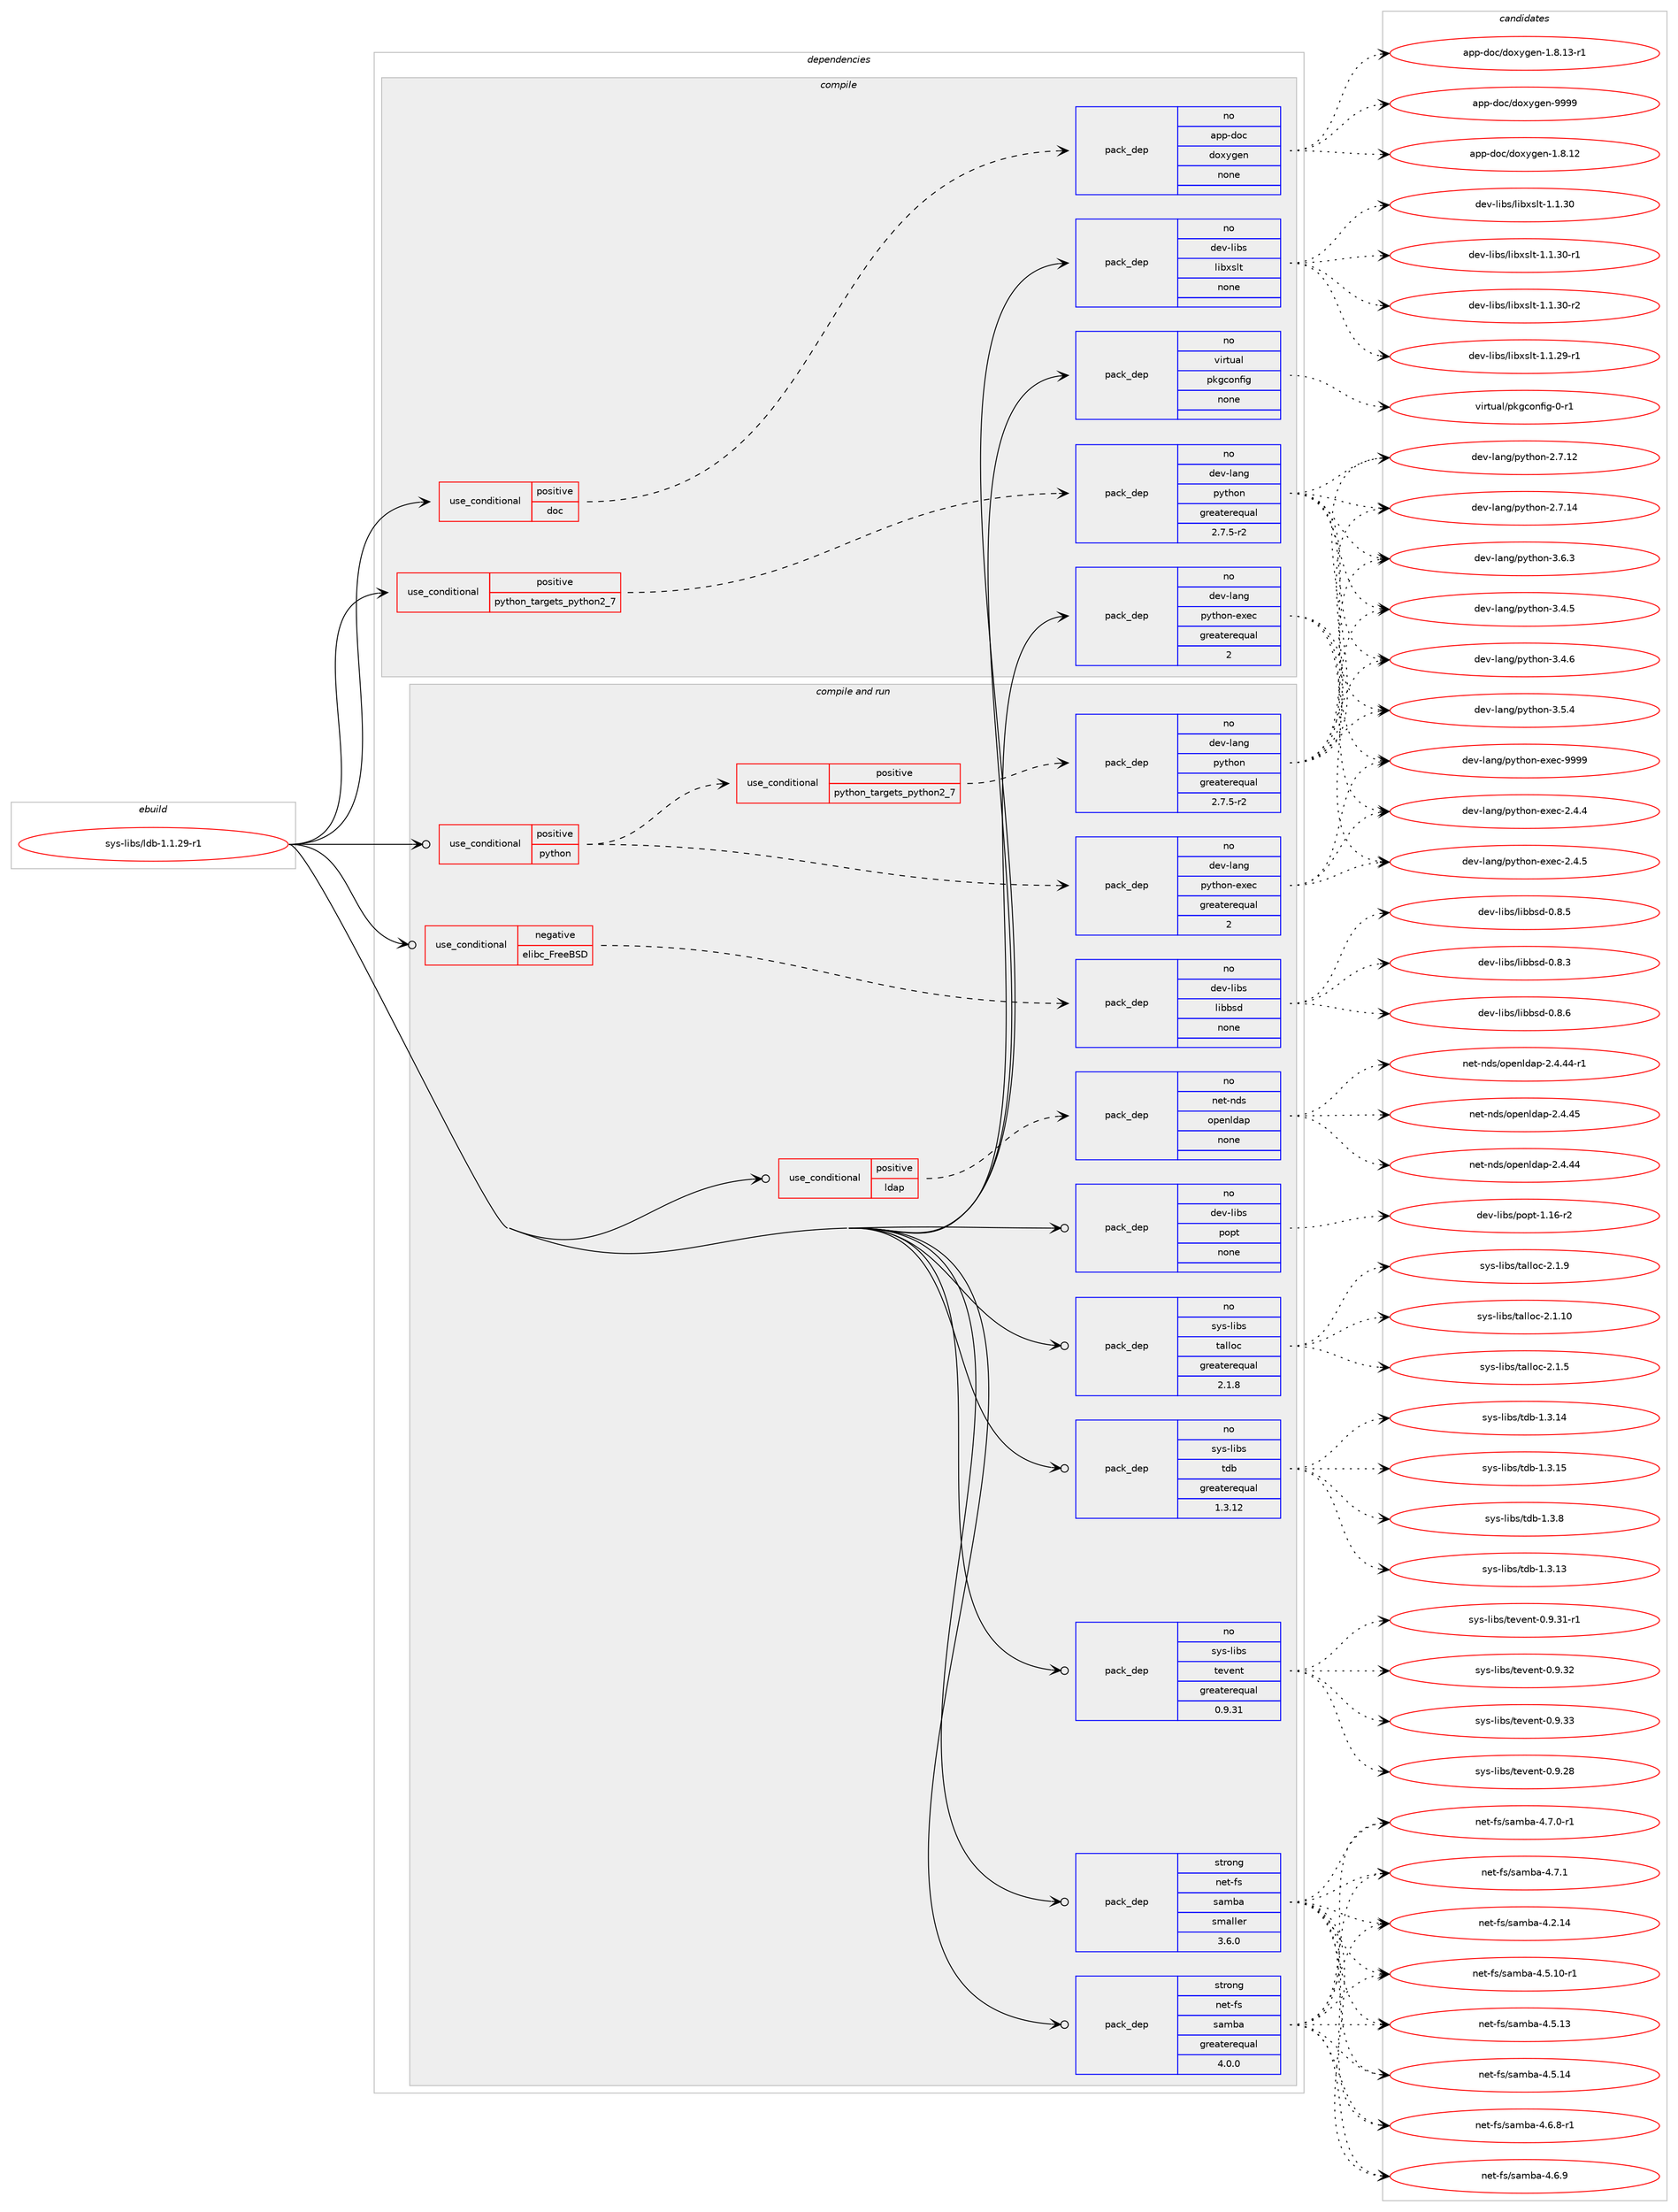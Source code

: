 digraph prolog {

# *************
# Graph options
# *************

newrank=true;
concentrate=true;
compound=true;
graph [rankdir=LR,fontname=Helvetica,fontsize=10,ranksep=1.5];#, ranksep=2.5, nodesep=0.2];
edge  [arrowhead=vee];
node  [fontname=Helvetica,fontsize=10];

# **********
# The ebuild
# **********

subgraph cluster_leftcol {
color=gray;
rank=same;
label=<<i>ebuild</i>>;
id [label="sys-libs/ldb-1.1.29-r1", color=red, width=4, href="../sys-libs/ldb-1.1.29-r1.svg"];
}

# ****************
# The dependencies
# ****************

subgraph cluster_midcol {
color=gray;
label=<<i>dependencies</i>>;
subgraph cluster_compile {
fillcolor="#eeeeee";
style=filled;
label=<<i>compile</i>>;
subgraph cond118203 {
dependency494502 [label=<<TABLE BORDER="0" CELLBORDER="1" CELLSPACING="0" CELLPADDING="4"><TR><TD ROWSPAN="3" CELLPADDING="10">use_conditional</TD></TR><TR><TD>positive</TD></TR><TR><TD>doc</TD></TR></TABLE>>, shape=none, color=red];
subgraph pack367575 {
dependency494503 [label=<<TABLE BORDER="0" CELLBORDER="1" CELLSPACING="0" CELLPADDING="4" WIDTH="220"><TR><TD ROWSPAN="6" CELLPADDING="30">pack_dep</TD></TR><TR><TD WIDTH="110">no</TD></TR><TR><TD>app-doc</TD></TR><TR><TD>doxygen</TD></TR><TR><TD>none</TD></TR><TR><TD></TD></TR></TABLE>>, shape=none, color=blue];
}
dependency494502:e -> dependency494503:w [weight=20,style="dashed",arrowhead="vee"];
}
id:e -> dependency494502:w [weight=20,style="solid",arrowhead="vee"];
subgraph cond118204 {
dependency494504 [label=<<TABLE BORDER="0" CELLBORDER="1" CELLSPACING="0" CELLPADDING="4"><TR><TD ROWSPAN="3" CELLPADDING="10">use_conditional</TD></TR><TR><TD>positive</TD></TR><TR><TD>python_targets_python2_7</TD></TR></TABLE>>, shape=none, color=red];
subgraph pack367576 {
dependency494505 [label=<<TABLE BORDER="0" CELLBORDER="1" CELLSPACING="0" CELLPADDING="4" WIDTH="220"><TR><TD ROWSPAN="6" CELLPADDING="30">pack_dep</TD></TR><TR><TD WIDTH="110">no</TD></TR><TR><TD>dev-lang</TD></TR><TR><TD>python</TD></TR><TR><TD>greaterequal</TD></TR><TR><TD>2.7.5-r2</TD></TR></TABLE>>, shape=none, color=blue];
}
dependency494504:e -> dependency494505:w [weight=20,style="dashed",arrowhead="vee"];
}
id:e -> dependency494504:w [weight=20,style="solid",arrowhead="vee"];
subgraph pack367577 {
dependency494506 [label=<<TABLE BORDER="0" CELLBORDER="1" CELLSPACING="0" CELLPADDING="4" WIDTH="220"><TR><TD ROWSPAN="6" CELLPADDING="30">pack_dep</TD></TR><TR><TD WIDTH="110">no</TD></TR><TR><TD>dev-lang</TD></TR><TR><TD>python-exec</TD></TR><TR><TD>greaterequal</TD></TR><TR><TD>2</TD></TR></TABLE>>, shape=none, color=blue];
}
id:e -> dependency494506:w [weight=20,style="solid",arrowhead="vee"];
subgraph pack367578 {
dependency494507 [label=<<TABLE BORDER="0" CELLBORDER="1" CELLSPACING="0" CELLPADDING="4" WIDTH="220"><TR><TD ROWSPAN="6" CELLPADDING="30">pack_dep</TD></TR><TR><TD WIDTH="110">no</TD></TR><TR><TD>dev-libs</TD></TR><TR><TD>libxslt</TD></TR><TR><TD>none</TD></TR><TR><TD></TD></TR></TABLE>>, shape=none, color=blue];
}
id:e -> dependency494507:w [weight=20,style="solid",arrowhead="vee"];
subgraph pack367579 {
dependency494508 [label=<<TABLE BORDER="0" CELLBORDER="1" CELLSPACING="0" CELLPADDING="4" WIDTH="220"><TR><TD ROWSPAN="6" CELLPADDING="30">pack_dep</TD></TR><TR><TD WIDTH="110">no</TD></TR><TR><TD>virtual</TD></TR><TR><TD>pkgconfig</TD></TR><TR><TD>none</TD></TR><TR><TD></TD></TR></TABLE>>, shape=none, color=blue];
}
id:e -> dependency494508:w [weight=20,style="solid",arrowhead="vee"];
}
subgraph cluster_compileandrun {
fillcolor="#eeeeee";
style=filled;
label=<<i>compile and run</i>>;
subgraph cond118205 {
dependency494509 [label=<<TABLE BORDER="0" CELLBORDER="1" CELLSPACING="0" CELLPADDING="4"><TR><TD ROWSPAN="3" CELLPADDING="10">use_conditional</TD></TR><TR><TD>negative</TD></TR><TR><TD>elibc_FreeBSD</TD></TR></TABLE>>, shape=none, color=red];
subgraph pack367580 {
dependency494510 [label=<<TABLE BORDER="0" CELLBORDER="1" CELLSPACING="0" CELLPADDING="4" WIDTH="220"><TR><TD ROWSPAN="6" CELLPADDING="30">pack_dep</TD></TR><TR><TD WIDTH="110">no</TD></TR><TR><TD>dev-libs</TD></TR><TR><TD>libbsd</TD></TR><TR><TD>none</TD></TR><TR><TD></TD></TR></TABLE>>, shape=none, color=blue];
}
dependency494509:e -> dependency494510:w [weight=20,style="dashed",arrowhead="vee"];
}
id:e -> dependency494509:w [weight=20,style="solid",arrowhead="odotvee"];
subgraph cond118206 {
dependency494511 [label=<<TABLE BORDER="0" CELLBORDER="1" CELLSPACING="0" CELLPADDING="4"><TR><TD ROWSPAN="3" CELLPADDING="10">use_conditional</TD></TR><TR><TD>positive</TD></TR><TR><TD>ldap</TD></TR></TABLE>>, shape=none, color=red];
subgraph pack367581 {
dependency494512 [label=<<TABLE BORDER="0" CELLBORDER="1" CELLSPACING="0" CELLPADDING="4" WIDTH="220"><TR><TD ROWSPAN="6" CELLPADDING="30">pack_dep</TD></TR><TR><TD WIDTH="110">no</TD></TR><TR><TD>net-nds</TD></TR><TR><TD>openldap</TD></TR><TR><TD>none</TD></TR><TR><TD></TD></TR></TABLE>>, shape=none, color=blue];
}
dependency494511:e -> dependency494512:w [weight=20,style="dashed",arrowhead="vee"];
}
id:e -> dependency494511:w [weight=20,style="solid",arrowhead="odotvee"];
subgraph cond118207 {
dependency494513 [label=<<TABLE BORDER="0" CELLBORDER="1" CELLSPACING="0" CELLPADDING="4"><TR><TD ROWSPAN="3" CELLPADDING="10">use_conditional</TD></TR><TR><TD>positive</TD></TR><TR><TD>python</TD></TR></TABLE>>, shape=none, color=red];
subgraph cond118208 {
dependency494514 [label=<<TABLE BORDER="0" CELLBORDER="1" CELLSPACING="0" CELLPADDING="4"><TR><TD ROWSPAN="3" CELLPADDING="10">use_conditional</TD></TR><TR><TD>positive</TD></TR><TR><TD>python_targets_python2_7</TD></TR></TABLE>>, shape=none, color=red];
subgraph pack367582 {
dependency494515 [label=<<TABLE BORDER="0" CELLBORDER="1" CELLSPACING="0" CELLPADDING="4" WIDTH="220"><TR><TD ROWSPAN="6" CELLPADDING="30">pack_dep</TD></TR><TR><TD WIDTH="110">no</TD></TR><TR><TD>dev-lang</TD></TR><TR><TD>python</TD></TR><TR><TD>greaterequal</TD></TR><TR><TD>2.7.5-r2</TD></TR></TABLE>>, shape=none, color=blue];
}
dependency494514:e -> dependency494515:w [weight=20,style="dashed",arrowhead="vee"];
}
dependency494513:e -> dependency494514:w [weight=20,style="dashed",arrowhead="vee"];
subgraph pack367583 {
dependency494516 [label=<<TABLE BORDER="0" CELLBORDER="1" CELLSPACING="0" CELLPADDING="4" WIDTH="220"><TR><TD ROWSPAN="6" CELLPADDING="30">pack_dep</TD></TR><TR><TD WIDTH="110">no</TD></TR><TR><TD>dev-lang</TD></TR><TR><TD>python-exec</TD></TR><TR><TD>greaterequal</TD></TR><TR><TD>2</TD></TR></TABLE>>, shape=none, color=blue];
}
dependency494513:e -> dependency494516:w [weight=20,style="dashed",arrowhead="vee"];
}
id:e -> dependency494513:w [weight=20,style="solid",arrowhead="odotvee"];
subgraph pack367584 {
dependency494517 [label=<<TABLE BORDER="0" CELLBORDER="1" CELLSPACING="0" CELLPADDING="4" WIDTH="220"><TR><TD ROWSPAN="6" CELLPADDING="30">pack_dep</TD></TR><TR><TD WIDTH="110">no</TD></TR><TR><TD>dev-libs</TD></TR><TR><TD>popt</TD></TR><TR><TD>none</TD></TR><TR><TD></TD></TR></TABLE>>, shape=none, color=blue];
}
id:e -> dependency494517:w [weight=20,style="solid",arrowhead="odotvee"];
subgraph pack367585 {
dependency494518 [label=<<TABLE BORDER="0" CELLBORDER="1" CELLSPACING="0" CELLPADDING="4" WIDTH="220"><TR><TD ROWSPAN="6" CELLPADDING="30">pack_dep</TD></TR><TR><TD WIDTH="110">no</TD></TR><TR><TD>sys-libs</TD></TR><TR><TD>talloc</TD></TR><TR><TD>greaterequal</TD></TR><TR><TD>2.1.8</TD></TR></TABLE>>, shape=none, color=blue];
}
id:e -> dependency494518:w [weight=20,style="solid",arrowhead="odotvee"];
subgraph pack367586 {
dependency494519 [label=<<TABLE BORDER="0" CELLBORDER="1" CELLSPACING="0" CELLPADDING="4" WIDTH="220"><TR><TD ROWSPAN="6" CELLPADDING="30">pack_dep</TD></TR><TR><TD WIDTH="110">no</TD></TR><TR><TD>sys-libs</TD></TR><TR><TD>tdb</TD></TR><TR><TD>greaterequal</TD></TR><TR><TD>1.3.12</TD></TR></TABLE>>, shape=none, color=blue];
}
id:e -> dependency494519:w [weight=20,style="solid",arrowhead="odotvee"];
subgraph pack367587 {
dependency494520 [label=<<TABLE BORDER="0" CELLBORDER="1" CELLSPACING="0" CELLPADDING="4" WIDTH="220"><TR><TD ROWSPAN="6" CELLPADDING="30">pack_dep</TD></TR><TR><TD WIDTH="110">no</TD></TR><TR><TD>sys-libs</TD></TR><TR><TD>tevent</TD></TR><TR><TD>greaterequal</TD></TR><TR><TD>0.9.31</TD></TR></TABLE>>, shape=none, color=blue];
}
id:e -> dependency494520:w [weight=20,style="solid",arrowhead="odotvee"];
subgraph pack367588 {
dependency494521 [label=<<TABLE BORDER="0" CELLBORDER="1" CELLSPACING="0" CELLPADDING="4" WIDTH="220"><TR><TD ROWSPAN="6" CELLPADDING="30">pack_dep</TD></TR><TR><TD WIDTH="110">strong</TD></TR><TR><TD>net-fs</TD></TR><TR><TD>samba</TD></TR><TR><TD>greaterequal</TD></TR><TR><TD>4.0.0</TD></TR></TABLE>>, shape=none, color=blue];
}
id:e -> dependency494521:w [weight=20,style="solid",arrowhead="odotvee"];
subgraph pack367589 {
dependency494522 [label=<<TABLE BORDER="0" CELLBORDER="1" CELLSPACING="0" CELLPADDING="4" WIDTH="220"><TR><TD ROWSPAN="6" CELLPADDING="30">pack_dep</TD></TR><TR><TD WIDTH="110">strong</TD></TR><TR><TD>net-fs</TD></TR><TR><TD>samba</TD></TR><TR><TD>smaller</TD></TR><TR><TD>3.6.0</TD></TR></TABLE>>, shape=none, color=blue];
}
id:e -> dependency494522:w [weight=20,style="solid",arrowhead="odotvee"];
}
subgraph cluster_run {
fillcolor="#eeeeee";
style=filled;
label=<<i>run</i>>;
}
}

# **************
# The candidates
# **************

subgraph cluster_choices {
rank=same;
color=gray;
label=<<i>candidates</i>>;

subgraph choice367575 {
color=black;
nodesep=1;
choice9711211245100111994710011112012110310111045494656464950 [label="app-doc/doxygen-1.8.12", color=red, width=4,href="../app-doc/doxygen-1.8.12.svg"];
choice97112112451001119947100111120121103101110454946564649514511449 [label="app-doc/doxygen-1.8.13-r1", color=red, width=4,href="../app-doc/doxygen-1.8.13-r1.svg"];
choice971121124510011199471001111201211031011104557575757 [label="app-doc/doxygen-9999", color=red, width=4,href="../app-doc/doxygen-9999.svg"];
dependency494503:e -> choice9711211245100111994710011112012110310111045494656464950:w [style=dotted,weight="100"];
dependency494503:e -> choice97112112451001119947100111120121103101110454946564649514511449:w [style=dotted,weight="100"];
dependency494503:e -> choice971121124510011199471001111201211031011104557575757:w [style=dotted,weight="100"];
}
subgraph choice367576 {
color=black;
nodesep=1;
choice10010111845108971101034711212111610411111045504655464950 [label="dev-lang/python-2.7.12", color=red, width=4,href="../dev-lang/python-2.7.12.svg"];
choice10010111845108971101034711212111610411111045504655464952 [label="dev-lang/python-2.7.14", color=red, width=4,href="../dev-lang/python-2.7.14.svg"];
choice100101118451089711010347112121116104111110455146524653 [label="dev-lang/python-3.4.5", color=red, width=4,href="../dev-lang/python-3.4.5.svg"];
choice100101118451089711010347112121116104111110455146524654 [label="dev-lang/python-3.4.6", color=red, width=4,href="../dev-lang/python-3.4.6.svg"];
choice100101118451089711010347112121116104111110455146534652 [label="dev-lang/python-3.5.4", color=red, width=4,href="../dev-lang/python-3.5.4.svg"];
choice100101118451089711010347112121116104111110455146544651 [label="dev-lang/python-3.6.3", color=red, width=4,href="../dev-lang/python-3.6.3.svg"];
dependency494505:e -> choice10010111845108971101034711212111610411111045504655464950:w [style=dotted,weight="100"];
dependency494505:e -> choice10010111845108971101034711212111610411111045504655464952:w [style=dotted,weight="100"];
dependency494505:e -> choice100101118451089711010347112121116104111110455146524653:w [style=dotted,weight="100"];
dependency494505:e -> choice100101118451089711010347112121116104111110455146524654:w [style=dotted,weight="100"];
dependency494505:e -> choice100101118451089711010347112121116104111110455146534652:w [style=dotted,weight="100"];
dependency494505:e -> choice100101118451089711010347112121116104111110455146544651:w [style=dotted,weight="100"];
}
subgraph choice367577 {
color=black;
nodesep=1;
choice1001011184510897110103471121211161041111104510112010199455046524652 [label="dev-lang/python-exec-2.4.4", color=red, width=4,href="../dev-lang/python-exec-2.4.4.svg"];
choice1001011184510897110103471121211161041111104510112010199455046524653 [label="dev-lang/python-exec-2.4.5", color=red, width=4,href="../dev-lang/python-exec-2.4.5.svg"];
choice10010111845108971101034711212111610411111045101120101994557575757 [label="dev-lang/python-exec-9999", color=red, width=4,href="../dev-lang/python-exec-9999.svg"];
dependency494506:e -> choice1001011184510897110103471121211161041111104510112010199455046524652:w [style=dotted,weight="100"];
dependency494506:e -> choice1001011184510897110103471121211161041111104510112010199455046524653:w [style=dotted,weight="100"];
dependency494506:e -> choice10010111845108971101034711212111610411111045101120101994557575757:w [style=dotted,weight="100"];
}
subgraph choice367578 {
color=black;
nodesep=1;
choice10010111845108105981154710810598120115108116454946494650574511449 [label="dev-libs/libxslt-1.1.29-r1", color=red, width=4,href="../dev-libs/libxslt-1.1.29-r1.svg"];
choice1001011184510810598115471081059812011510811645494649465148 [label="dev-libs/libxslt-1.1.30", color=red, width=4,href="../dev-libs/libxslt-1.1.30.svg"];
choice10010111845108105981154710810598120115108116454946494651484511449 [label="dev-libs/libxslt-1.1.30-r1", color=red, width=4,href="../dev-libs/libxslt-1.1.30-r1.svg"];
choice10010111845108105981154710810598120115108116454946494651484511450 [label="dev-libs/libxslt-1.1.30-r2", color=red, width=4,href="../dev-libs/libxslt-1.1.30-r2.svg"];
dependency494507:e -> choice10010111845108105981154710810598120115108116454946494650574511449:w [style=dotted,weight="100"];
dependency494507:e -> choice1001011184510810598115471081059812011510811645494649465148:w [style=dotted,weight="100"];
dependency494507:e -> choice10010111845108105981154710810598120115108116454946494651484511449:w [style=dotted,weight="100"];
dependency494507:e -> choice10010111845108105981154710810598120115108116454946494651484511450:w [style=dotted,weight="100"];
}
subgraph choice367579 {
color=black;
nodesep=1;
choice11810511411611797108471121071039911111010210510345484511449 [label="virtual/pkgconfig-0-r1", color=red, width=4,href="../virtual/pkgconfig-0-r1.svg"];
dependency494508:e -> choice11810511411611797108471121071039911111010210510345484511449:w [style=dotted,weight="100"];
}
subgraph choice367580 {
color=black;
nodesep=1;
choice1001011184510810598115471081059898115100454846564651 [label="dev-libs/libbsd-0.8.3", color=red, width=4,href="../dev-libs/libbsd-0.8.3.svg"];
choice1001011184510810598115471081059898115100454846564653 [label="dev-libs/libbsd-0.8.5", color=red, width=4,href="../dev-libs/libbsd-0.8.5.svg"];
choice1001011184510810598115471081059898115100454846564654 [label="dev-libs/libbsd-0.8.6", color=red, width=4,href="../dev-libs/libbsd-0.8.6.svg"];
dependency494510:e -> choice1001011184510810598115471081059898115100454846564651:w [style=dotted,weight="100"];
dependency494510:e -> choice1001011184510810598115471081059898115100454846564653:w [style=dotted,weight="100"];
dependency494510:e -> choice1001011184510810598115471081059898115100454846564654:w [style=dotted,weight="100"];
}
subgraph choice367581 {
color=black;
nodesep=1;
choice11010111645110100115471111121011101081009711245504652465252 [label="net-nds/openldap-2.4.44", color=red, width=4,href="../net-nds/openldap-2.4.44.svg"];
choice110101116451101001154711111210111010810097112455046524652524511449 [label="net-nds/openldap-2.4.44-r1", color=red, width=4,href="../net-nds/openldap-2.4.44-r1.svg"];
choice11010111645110100115471111121011101081009711245504652465253 [label="net-nds/openldap-2.4.45", color=red, width=4,href="../net-nds/openldap-2.4.45.svg"];
dependency494512:e -> choice11010111645110100115471111121011101081009711245504652465252:w [style=dotted,weight="100"];
dependency494512:e -> choice110101116451101001154711111210111010810097112455046524652524511449:w [style=dotted,weight="100"];
dependency494512:e -> choice11010111645110100115471111121011101081009711245504652465253:w [style=dotted,weight="100"];
}
subgraph choice367582 {
color=black;
nodesep=1;
choice10010111845108971101034711212111610411111045504655464950 [label="dev-lang/python-2.7.12", color=red, width=4,href="../dev-lang/python-2.7.12.svg"];
choice10010111845108971101034711212111610411111045504655464952 [label="dev-lang/python-2.7.14", color=red, width=4,href="../dev-lang/python-2.7.14.svg"];
choice100101118451089711010347112121116104111110455146524653 [label="dev-lang/python-3.4.5", color=red, width=4,href="../dev-lang/python-3.4.5.svg"];
choice100101118451089711010347112121116104111110455146524654 [label="dev-lang/python-3.4.6", color=red, width=4,href="../dev-lang/python-3.4.6.svg"];
choice100101118451089711010347112121116104111110455146534652 [label="dev-lang/python-3.5.4", color=red, width=4,href="../dev-lang/python-3.5.4.svg"];
choice100101118451089711010347112121116104111110455146544651 [label="dev-lang/python-3.6.3", color=red, width=4,href="../dev-lang/python-3.6.3.svg"];
dependency494515:e -> choice10010111845108971101034711212111610411111045504655464950:w [style=dotted,weight="100"];
dependency494515:e -> choice10010111845108971101034711212111610411111045504655464952:w [style=dotted,weight="100"];
dependency494515:e -> choice100101118451089711010347112121116104111110455146524653:w [style=dotted,weight="100"];
dependency494515:e -> choice100101118451089711010347112121116104111110455146524654:w [style=dotted,weight="100"];
dependency494515:e -> choice100101118451089711010347112121116104111110455146534652:w [style=dotted,weight="100"];
dependency494515:e -> choice100101118451089711010347112121116104111110455146544651:w [style=dotted,weight="100"];
}
subgraph choice367583 {
color=black;
nodesep=1;
choice1001011184510897110103471121211161041111104510112010199455046524652 [label="dev-lang/python-exec-2.4.4", color=red, width=4,href="../dev-lang/python-exec-2.4.4.svg"];
choice1001011184510897110103471121211161041111104510112010199455046524653 [label="dev-lang/python-exec-2.4.5", color=red, width=4,href="../dev-lang/python-exec-2.4.5.svg"];
choice10010111845108971101034711212111610411111045101120101994557575757 [label="dev-lang/python-exec-9999", color=red, width=4,href="../dev-lang/python-exec-9999.svg"];
dependency494516:e -> choice1001011184510897110103471121211161041111104510112010199455046524652:w [style=dotted,weight="100"];
dependency494516:e -> choice1001011184510897110103471121211161041111104510112010199455046524653:w [style=dotted,weight="100"];
dependency494516:e -> choice10010111845108971101034711212111610411111045101120101994557575757:w [style=dotted,weight="100"];
}
subgraph choice367584 {
color=black;
nodesep=1;
choice10010111845108105981154711211111211645494649544511450 [label="dev-libs/popt-1.16-r2", color=red, width=4,href="../dev-libs/popt-1.16-r2.svg"];
dependency494517:e -> choice10010111845108105981154711211111211645494649544511450:w [style=dotted,weight="100"];
}
subgraph choice367585 {
color=black;
nodesep=1;
choice115121115451081059811547116971081081119945504649464948 [label="sys-libs/talloc-2.1.10", color=red, width=4,href="../sys-libs/talloc-2.1.10.svg"];
choice1151211154510810598115471169710810811199455046494653 [label="sys-libs/talloc-2.1.5", color=red, width=4,href="../sys-libs/talloc-2.1.5.svg"];
choice1151211154510810598115471169710810811199455046494657 [label="sys-libs/talloc-2.1.9", color=red, width=4,href="../sys-libs/talloc-2.1.9.svg"];
dependency494518:e -> choice115121115451081059811547116971081081119945504649464948:w [style=dotted,weight="100"];
dependency494518:e -> choice1151211154510810598115471169710810811199455046494653:w [style=dotted,weight="100"];
dependency494518:e -> choice1151211154510810598115471169710810811199455046494657:w [style=dotted,weight="100"];
}
subgraph choice367586 {
color=black;
nodesep=1;
choice1151211154510810598115471161009845494651464951 [label="sys-libs/tdb-1.3.13", color=red, width=4,href="../sys-libs/tdb-1.3.13.svg"];
choice1151211154510810598115471161009845494651464952 [label="sys-libs/tdb-1.3.14", color=red, width=4,href="../sys-libs/tdb-1.3.14.svg"];
choice1151211154510810598115471161009845494651464953 [label="sys-libs/tdb-1.3.15", color=red, width=4,href="../sys-libs/tdb-1.3.15.svg"];
choice11512111545108105981154711610098454946514656 [label="sys-libs/tdb-1.3.8", color=red, width=4,href="../sys-libs/tdb-1.3.8.svg"];
dependency494519:e -> choice1151211154510810598115471161009845494651464951:w [style=dotted,weight="100"];
dependency494519:e -> choice1151211154510810598115471161009845494651464952:w [style=dotted,weight="100"];
dependency494519:e -> choice1151211154510810598115471161009845494651464953:w [style=dotted,weight="100"];
dependency494519:e -> choice11512111545108105981154711610098454946514656:w [style=dotted,weight="100"];
}
subgraph choice367587 {
color=black;
nodesep=1;
choice11512111545108105981154711610111810111011645484657465056 [label="sys-libs/tevent-0.9.28", color=red, width=4,href="../sys-libs/tevent-0.9.28.svg"];
choice115121115451081059811547116101118101110116454846574651494511449 [label="sys-libs/tevent-0.9.31-r1", color=red, width=4,href="../sys-libs/tevent-0.9.31-r1.svg"];
choice11512111545108105981154711610111810111011645484657465150 [label="sys-libs/tevent-0.9.32", color=red, width=4,href="../sys-libs/tevent-0.9.32.svg"];
choice11512111545108105981154711610111810111011645484657465151 [label="sys-libs/tevent-0.9.33", color=red, width=4,href="../sys-libs/tevent-0.9.33.svg"];
dependency494520:e -> choice11512111545108105981154711610111810111011645484657465056:w [style=dotted,weight="100"];
dependency494520:e -> choice115121115451081059811547116101118101110116454846574651494511449:w [style=dotted,weight="100"];
dependency494520:e -> choice11512111545108105981154711610111810111011645484657465150:w [style=dotted,weight="100"];
dependency494520:e -> choice11512111545108105981154711610111810111011645484657465151:w [style=dotted,weight="100"];
}
subgraph choice367588 {
color=black;
nodesep=1;
choice110101116451021154711597109989745524650464952 [label="net-fs/samba-4.2.14", color=red, width=4,href="../net-fs/samba-4.2.14.svg"];
choice1101011164510211547115971099897455246534649484511449 [label="net-fs/samba-4.5.10-r1", color=red, width=4,href="../net-fs/samba-4.5.10-r1.svg"];
choice110101116451021154711597109989745524653464951 [label="net-fs/samba-4.5.13", color=red, width=4,href="../net-fs/samba-4.5.13.svg"];
choice110101116451021154711597109989745524653464952 [label="net-fs/samba-4.5.14", color=red, width=4,href="../net-fs/samba-4.5.14.svg"];
choice11010111645102115471159710998974552465446564511449 [label="net-fs/samba-4.6.8-r1", color=red, width=4,href="../net-fs/samba-4.6.8-r1.svg"];
choice1101011164510211547115971099897455246544657 [label="net-fs/samba-4.6.9", color=red, width=4,href="../net-fs/samba-4.6.9.svg"];
choice11010111645102115471159710998974552465546484511449 [label="net-fs/samba-4.7.0-r1", color=red, width=4,href="../net-fs/samba-4.7.0-r1.svg"];
choice1101011164510211547115971099897455246554649 [label="net-fs/samba-4.7.1", color=red, width=4,href="../net-fs/samba-4.7.1.svg"];
dependency494521:e -> choice110101116451021154711597109989745524650464952:w [style=dotted,weight="100"];
dependency494521:e -> choice1101011164510211547115971099897455246534649484511449:w [style=dotted,weight="100"];
dependency494521:e -> choice110101116451021154711597109989745524653464951:w [style=dotted,weight="100"];
dependency494521:e -> choice110101116451021154711597109989745524653464952:w [style=dotted,weight="100"];
dependency494521:e -> choice11010111645102115471159710998974552465446564511449:w [style=dotted,weight="100"];
dependency494521:e -> choice1101011164510211547115971099897455246544657:w [style=dotted,weight="100"];
dependency494521:e -> choice11010111645102115471159710998974552465546484511449:w [style=dotted,weight="100"];
dependency494521:e -> choice1101011164510211547115971099897455246554649:w [style=dotted,weight="100"];
}
subgraph choice367589 {
color=black;
nodesep=1;
choice110101116451021154711597109989745524650464952 [label="net-fs/samba-4.2.14", color=red, width=4,href="../net-fs/samba-4.2.14.svg"];
choice1101011164510211547115971099897455246534649484511449 [label="net-fs/samba-4.5.10-r1", color=red, width=4,href="../net-fs/samba-4.5.10-r1.svg"];
choice110101116451021154711597109989745524653464951 [label="net-fs/samba-4.5.13", color=red, width=4,href="../net-fs/samba-4.5.13.svg"];
choice110101116451021154711597109989745524653464952 [label="net-fs/samba-4.5.14", color=red, width=4,href="../net-fs/samba-4.5.14.svg"];
choice11010111645102115471159710998974552465446564511449 [label="net-fs/samba-4.6.8-r1", color=red, width=4,href="../net-fs/samba-4.6.8-r1.svg"];
choice1101011164510211547115971099897455246544657 [label="net-fs/samba-4.6.9", color=red, width=4,href="../net-fs/samba-4.6.9.svg"];
choice11010111645102115471159710998974552465546484511449 [label="net-fs/samba-4.7.0-r1", color=red, width=4,href="../net-fs/samba-4.7.0-r1.svg"];
choice1101011164510211547115971099897455246554649 [label="net-fs/samba-4.7.1", color=red, width=4,href="../net-fs/samba-4.7.1.svg"];
dependency494522:e -> choice110101116451021154711597109989745524650464952:w [style=dotted,weight="100"];
dependency494522:e -> choice1101011164510211547115971099897455246534649484511449:w [style=dotted,weight="100"];
dependency494522:e -> choice110101116451021154711597109989745524653464951:w [style=dotted,weight="100"];
dependency494522:e -> choice110101116451021154711597109989745524653464952:w [style=dotted,weight="100"];
dependency494522:e -> choice11010111645102115471159710998974552465446564511449:w [style=dotted,weight="100"];
dependency494522:e -> choice1101011164510211547115971099897455246544657:w [style=dotted,weight="100"];
dependency494522:e -> choice11010111645102115471159710998974552465546484511449:w [style=dotted,weight="100"];
dependency494522:e -> choice1101011164510211547115971099897455246554649:w [style=dotted,weight="100"];
}
}

}
